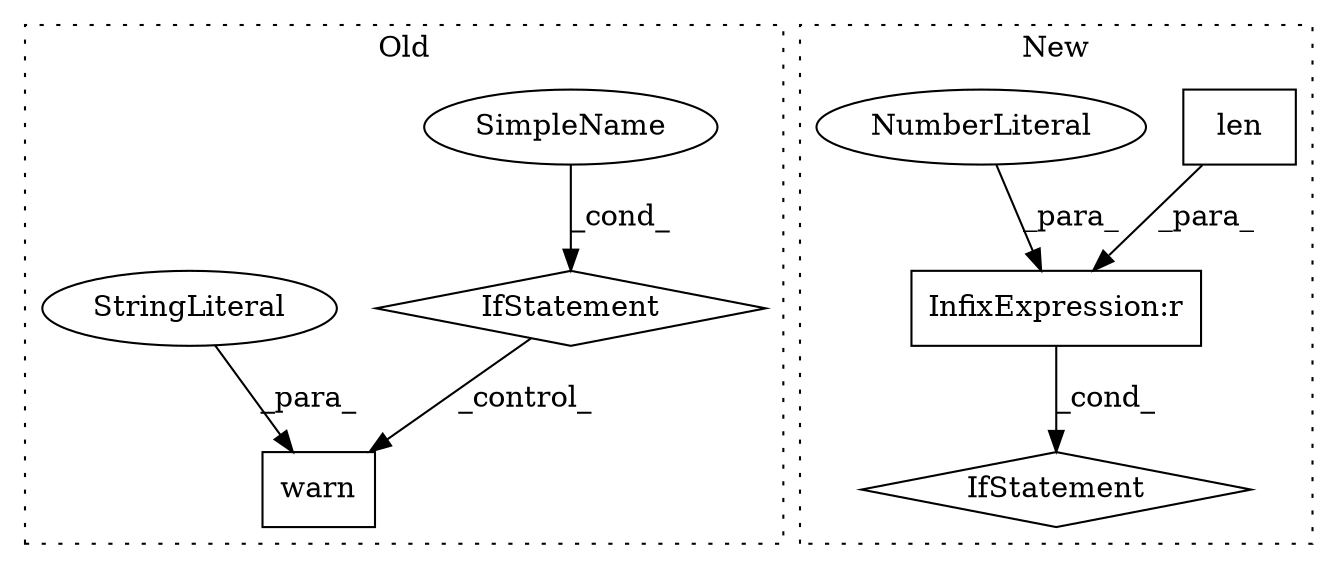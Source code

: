 digraph G {
subgraph cluster0 {
1 [label="warn" a="32" s="792,937" l="5,1" shape="box"];
3 [label="IfStatement" a="25" s="703,721" l="4,2" shape="diamond"];
4 [label="SimpleName" a="42" s="" l="" shape="ellipse"];
5 [label="StringLiteral" a="45" s="797" l="121" shape="ellipse"];
label = "Old";
style="dotted";
}
subgraph cluster1 {
2 [label="len" a="32" s="748,761" l="4,1" shape="box"];
6 [label="IfStatement" a="25" s="994,1013" l="4,2" shape="diamond"];
7 [label="InfixExpression:r" a="27" s="1008" l="4" shape="box"];
8 [label="NumberLiteral" a="34" s="1012" l="1" shape="ellipse"];
label = "New";
style="dotted";
}
2 -> 7 [label="_para_"];
3 -> 1 [label="_control_"];
4 -> 3 [label="_cond_"];
5 -> 1 [label="_para_"];
7 -> 6 [label="_cond_"];
8 -> 7 [label="_para_"];
}